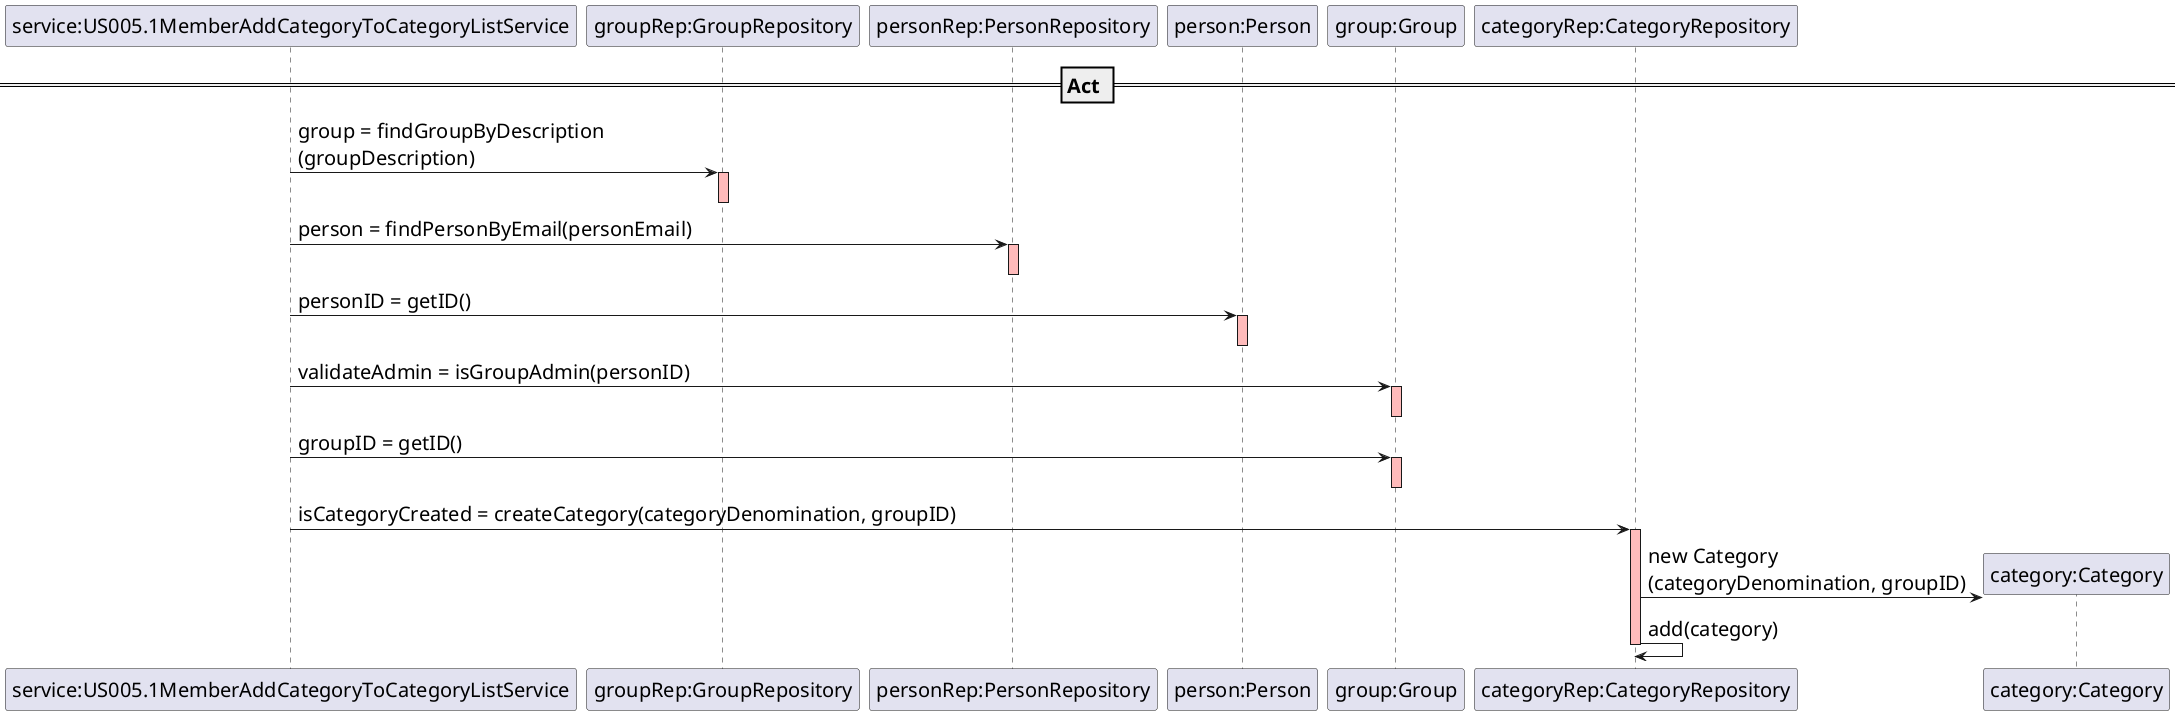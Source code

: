 @startuml
skinparam DefaultFontSize 20

== Act ==

"service:US005.1MemberAddCategoryToCategoryListService"->"groupRep:GroupRepository":group = findGroupByDescription\n(groupDescription)
activate "groupRep:GroupRepository" #FFBBBB
deactivate "groupRep:GroupRepository"

"service:US005.1MemberAddCategoryToCategoryListService"->"personRep:PersonRepository": person = findPersonByEmail(personEmail)
activate "personRep:PersonRepository" #FFBBBB
deactivate "personRep:PersonRepository"

"service:US005.1MemberAddCategoryToCategoryListService"->"person:Person": personID = getID()
activate "person:Person" #FFBBBB
deactivate "person:Person"

"service:US005.1MemberAddCategoryToCategoryListService"->"group:Group": validateAdmin = isGroupAdmin(personID)
activate "group:Group" #FFBBBB
deactivate "group:Group"

"service:US005.1MemberAddCategoryToCategoryListService"->"group:Group": groupID = getID()
activate "group:Group" #FFBBBB
deactivate "group:Group"

"service:US005.1MemberAddCategoryToCategoryListService"->"categoryRep:CategoryRepository":isCategoryCreated = createCategory(categoryDenomination, groupID)
activate "categoryRep:CategoryRepository" #FFBBBB

create "category:Category"
"categoryRep:CategoryRepository"->"category:Category":new Category\n(categoryDenomination, groupID)
"categoryRep:CategoryRepository"->"categoryRep:CategoryRepository": add(category)

deactivate "categoryRep:CategoryRepository"
deactivate "service:US005.1MemberAddCategoryToCategoryListService"


@enduml